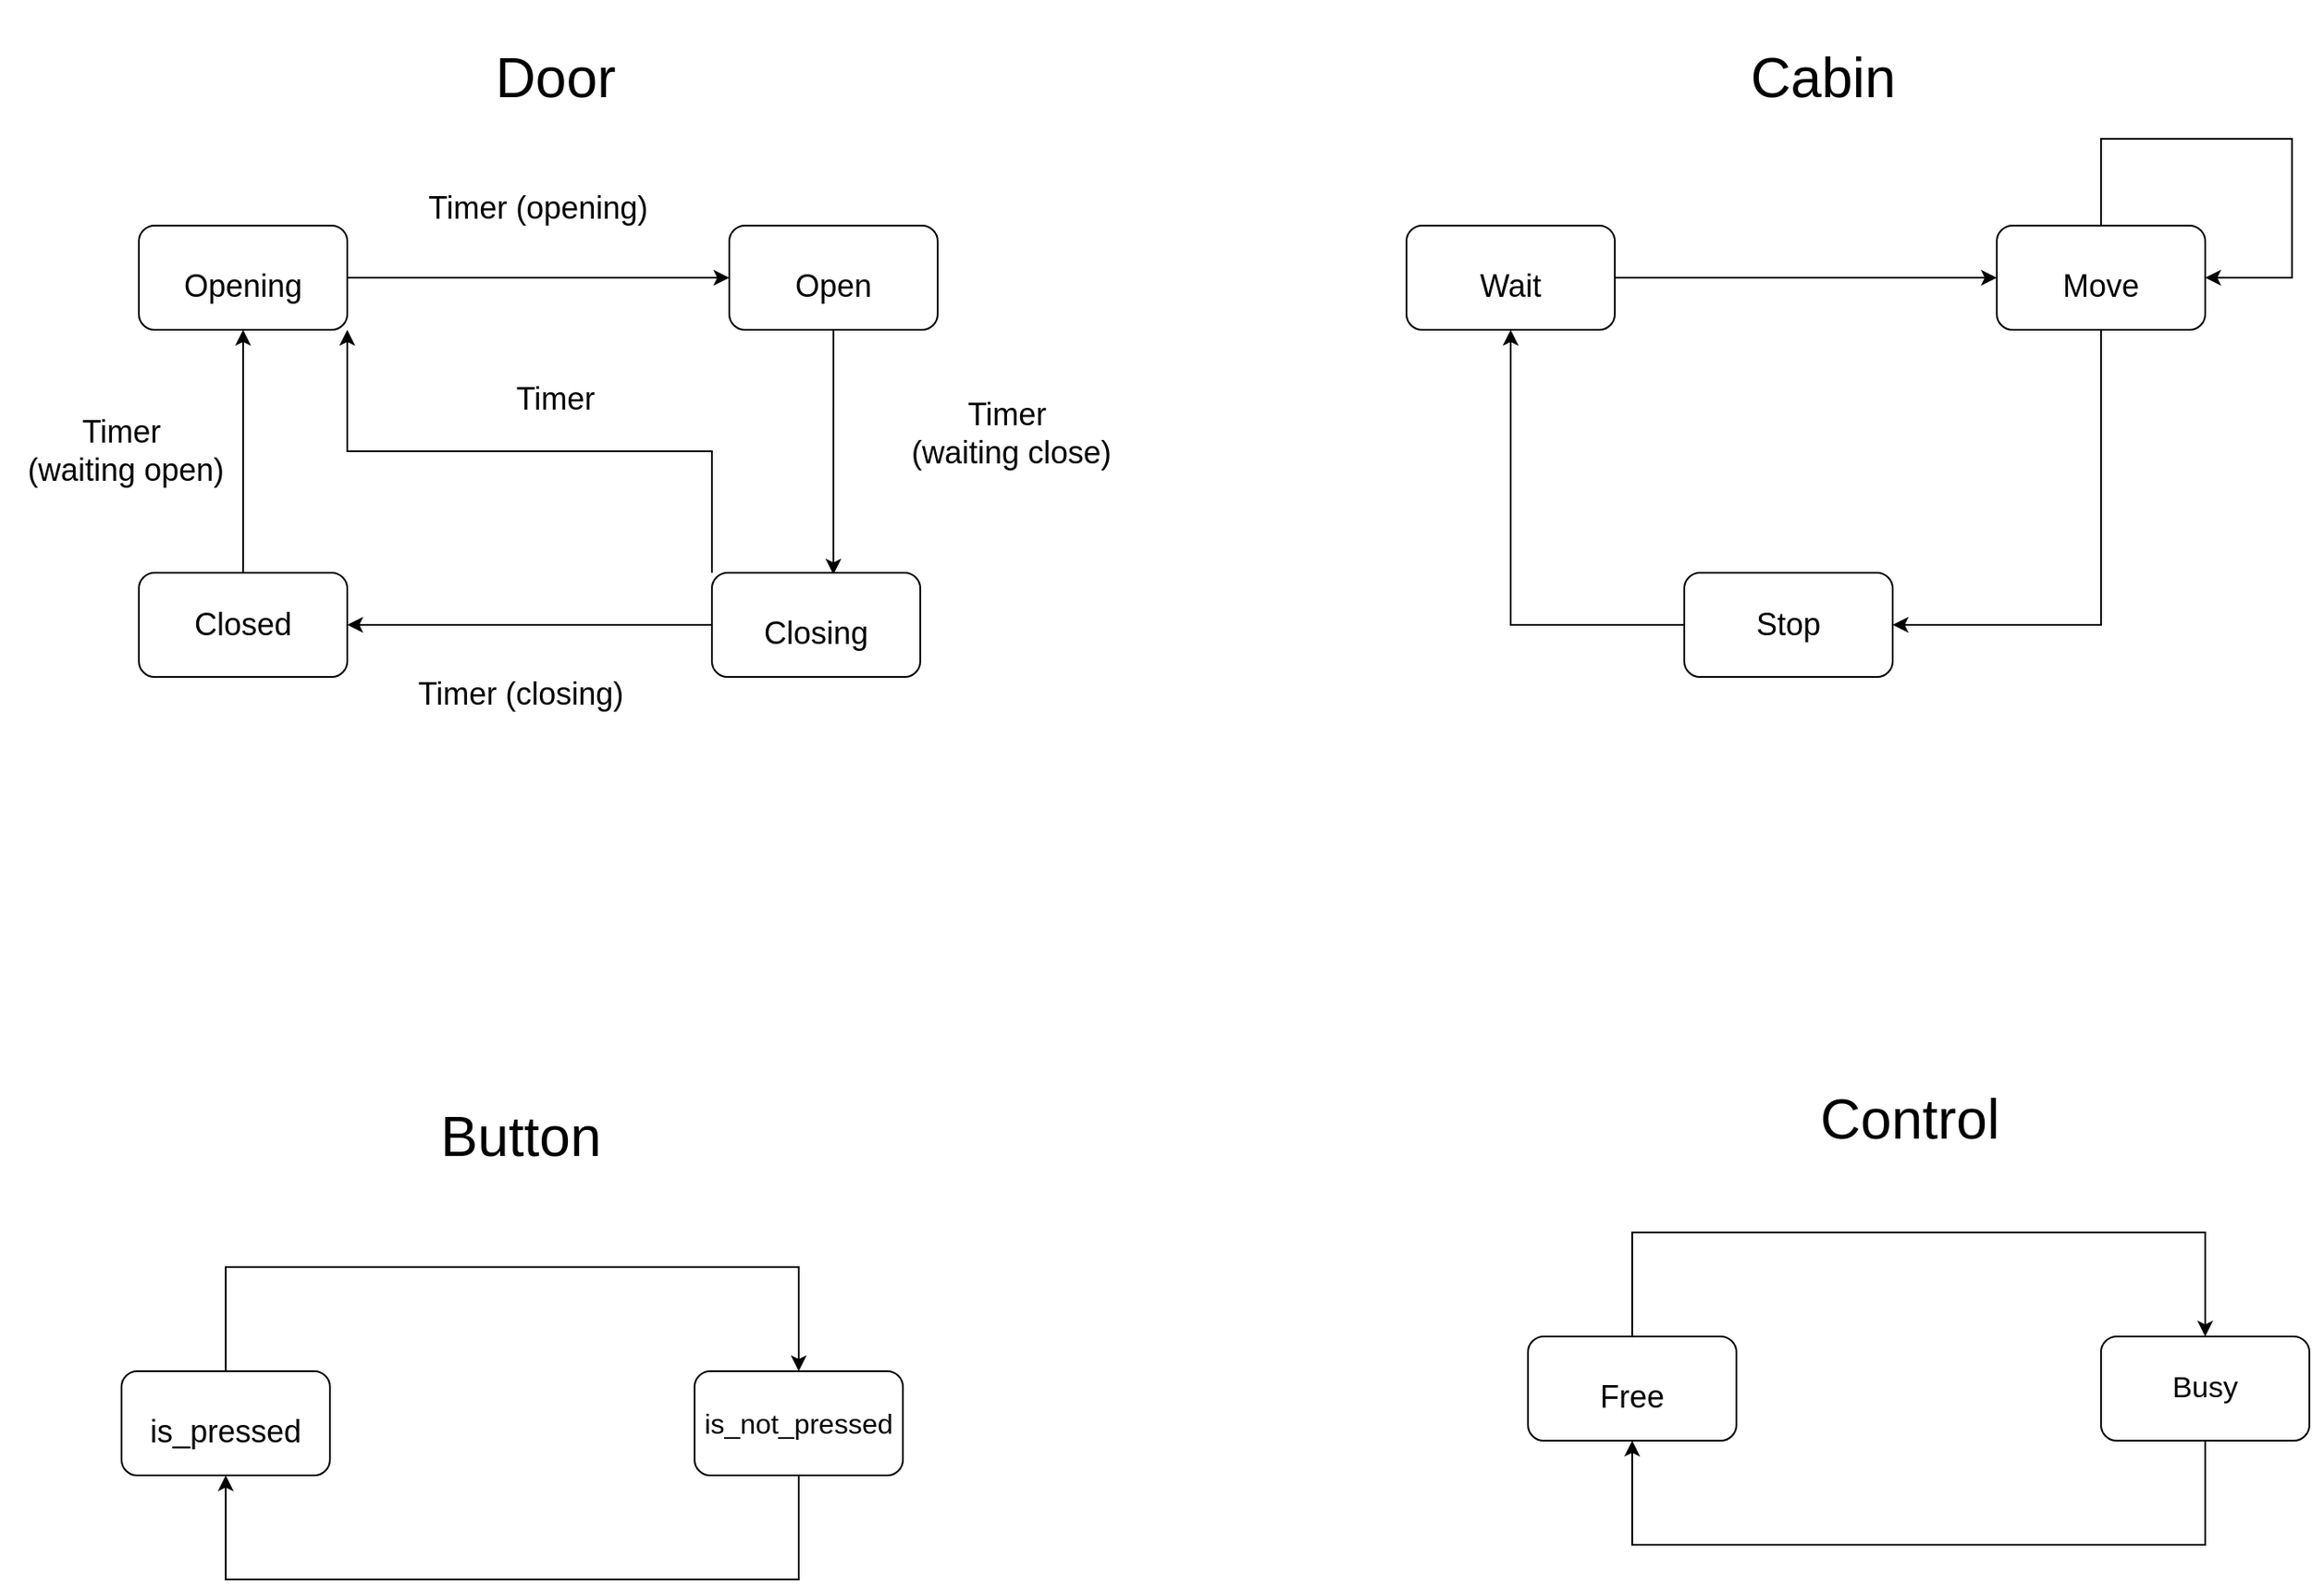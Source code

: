 <mxfile version="14.7.0" type="google"><diagram name="Page-1" id="42789a77-a242-8287-6e28-9cd8cfd52e62"><mxGraphModel dx="1350" dy="806" grid="1" gridSize="10" guides="1" tooltips="1" connect="1" arrows="1" fold="1" page="1" pageScale="1" pageWidth="1654" pageHeight="1169" background="#ffffff" math="0" shadow="0"><root><mxCell id="0"/><mxCell id="1" parent="0"/><mxCell id="eq2uuwkWH7woBTZ-NRBG-1" value="&lt;font style=&quot;font-size: 32px;&quot;&gt;Door&lt;/font&gt;" style="text;html=1;strokeColor=none;fillColor=none;align=center;verticalAlign=middle;whiteSpace=wrap;rounded=0;fontSize=32;" parent="1" vertex="1"><mxGeometry x="250" width="140" height="90" as="geometry"/></mxCell><mxCell id="eq2uuwkWH7woBTZ-NRBG-6" style="edgeStyle=orthogonalEdgeStyle;rounded=0;orthogonalLoop=1;jettySize=auto;html=1;exitX=1;exitY=0.5;exitDx=0;exitDy=0;entryX=0;entryY=0.5;entryDx=0;entryDy=0;fontSize=16;" parent="1" source="eq2uuwkWH7woBTZ-NRBG-2" target="eq2uuwkWH7woBTZ-NRBG-4" edge="1"><mxGeometry relative="1" as="geometry"/></mxCell><mxCell id="eq2uuwkWH7woBTZ-NRBG-2" value="&lt;font style=&quot;font-size: 18px&quot;&gt;Opening&lt;/font&gt;" style="rounded=1;whiteSpace=wrap;html=1;fontSize=32;" parent="1" vertex="1"><mxGeometry x="80" y="130" width="120" height="60" as="geometry"/></mxCell><mxCell id="eq2uuwkWH7woBTZ-NRBG-9" style="edgeStyle=orthogonalEdgeStyle;rounded=0;orthogonalLoop=1;jettySize=auto;html=1;exitX=0.5;exitY=0;exitDx=0;exitDy=0;entryX=0.5;entryY=1;entryDx=0;entryDy=0;fontSize=16;" parent="1" source="eq2uuwkWH7woBTZ-NRBG-3" target="eq2uuwkWH7woBTZ-NRBG-2" edge="1"><mxGeometry relative="1" as="geometry"/></mxCell><mxCell id="eq2uuwkWH7woBTZ-NRBG-3" value="&lt;font style=&quot;font-size: 18px&quot;&gt;Closed&lt;/font&gt;" style="rounded=1;whiteSpace=wrap;html=1;fontSize=16;" parent="1" vertex="1"><mxGeometry x="80" y="330" width="120" height="60" as="geometry"/></mxCell><mxCell id="eq2uuwkWH7woBTZ-NRBG-7" style="edgeStyle=orthogonalEdgeStyle;rounded=0;orthogonalLoop=1;jettySize=auto;html=1;exitX=0.5;exitY=1;exitDx=0;exitDy=0;entryX=0.583;entryY=0.017;entryDx=0;entryDy=0;entryPerimeter=0;fontSize=16;" parent="1" source="eq2uuwkWH7woBTZ-NRBG-4" target="eq2uuwkWH7woBTZ-NRBG-5" edge="1"><mxGeometry relative="1" as="geometry"/></mxCell><mxCell id="eq2uuwkWH7woBTZ-NRBG-4" value="&lt;font style=&quot;font-size: 18px&quot;&gt;Open&lt;/font&gt;" style="rounded=1;whiteSpace=wrap;html=1;fontSize=32;" parent="1" vertex="1"><mxGeometry x="420" y="130" width="120" height="60" as="geometry"/></mxCell><mxCell id="eq2uuwkWH7woBTZ-NRBG-8" style="edgeStyle=orthogonalEdgeStyle;rounded=0;orthogonalLoop=1;jettySize=auto;html=1;exitX=0;exitY=0.5;exitDx=0;exitDy=0;entryX=1;entryY=0.5;entryDx=0;entryDy=0;fontSize=16;" parent="1" source="eq2uuwkWH7woBTZ-NRBG-5" target="eq2uuwkWH7woBTZ-NRBG-3" edge="1"><mxGeometry relative="1" as="geometry"/></mxCell><mxCell id="eq2uuwkWH7woBTZ-NRBG-10" style="edgeStyle=orthogonalEdgeStyle;rounded=0;orthogonalLoop=1;jettySize=auto;html=1;exitX=0;exitY=0;exitDx=0;exitDy=0;fontSize=16;entryX=1;entryY=1;entryDx=0;entryDy=0;" parent="1" source="eq2uuwkWH7woBTZ-NRBG-5" target="eq2uuwkWH7woBTZ-NRBG-2" edge="1"><mxGeometry relative="1" as="geometry"><mxPoint x="200" y="210" as="targetPoint"/></mxGeometry></mxCell><mxCell id="eq2uuwkWH7woBTZ-NRBG-5" value="&lt;font style=&quot;font-size: 18px&quot;&gt;Closing&lt;/font&gt;" style="rounded=1;whiteSpace=wrap;html=1;fontSize=32;" parent="1" vertex="1"><mxGeometry x="410" y="330" width="120" height="60" as="geometry"/></mxCell><mxCell id="eq2uuwkWH7woBTZ-NRBG-11" value="&lt;font style=&quot;font-size: 18px&quot;&gt;Timer (opening)&lt;/font&gt;" style="text;html=1;strokeColor=none;fillColor=none;align=center;verticalAlign=middle;whiteSpace=wrap;rounded=0;fontSize=16;" parent="1" vertex="1"><mxGeometry x="240" y="110" width="140" height="20" as="geometry"/></mxCell><mxCell id="eq2uuwkWH7woBTZ-NRBG-12" value="&lt;font style=&quot;font-size: 18px&quot;&gt;Timer&lt;br&gt;&amp;nbsp;(waiting close)&lt;/font&gt;" style="text;html=1;strokeColor=none;fillColor=none;align=center;verticalAlign=middle;whiteSpace=wrap;rounded=0;fontSize=16;" parent="1" vertex="1"><mxGeometry x="510" y="240" width="140" height="20" as="geometry"/></mxCell><mxCell id="eq2uuwkWH7woBTZ-NRBG-13" value="&lt;font style=&quot;font-size: 18px&quot;&gt;Timer (closing)&lt;/font&gt;" style="text;html=1;strokeColor=none;fillColor=none;align=center;verticalAlign=middle;whiteSpace=wrap;rounded=0;fontSize=16;" parent="1" vertex="1"><mxGeometry x="230" y="390" width="140" height="20" as="geometry"/></mxCell><mxCell id="eq2uuwkWH7woBTZ-NRBG-14" value="&lt;font style=&quot;font-size: 18px&quot;&gt;Timer&lt;br&gt;&amp;nbsp;(waiting open)&lt;/font&gt;" style="text;html=1;strokeColor=none;fillColor=none;align=center;verticalAlign=middle;whiteSpace=wrap;rounded=0;fontSize=16;" parent="1" vertex="1"><mxGeometry y="250" width="140" height="20" as="geometry"/></mxCell><mxCell id="eq2uuwkWH7woBTZ-NRBG-15" value="&lt;font style=&quot;font-size: 18px&quot;&gt;Timer&lt;br&gt;&lt;/font&gt;" style="text;html=1;strokeColor=none;fillColor=none;align=center;verticalAlign=middle;whiteSpace=wrap;rounded=0;fontSize=16;" parent="1" vertex="1"><mxGeometry x="250" y="220" width="140" height="20" as="geometry"/></mxCell><mxCell id="eq2uuwkWH7woBTZ-NRBG-29" value="&lt;font style=&quot;font-size: 32px&quot;&gt;Cabin&lt;/font&gt;" style="text;html=1;strokeColor=none;fillColor=none;align=center;verticalAlign=middle;whiteSpace=wrap;rounded=0;fontSize=32;" parent="1" vertex="1"><mxGeometry x="980" width="140" height="90" as="geometry"/></mxCell><mxCell id="eq2uuwkWH7woBTZ-NRBG-30" style="edgeStyle=orthogonalEdgeStyle;rounded=0;orthogonalLoop=1;jettySize=auto;html=1;exitX=1;exitY=0.5;exitDx=0;exitDy=0;entryX=0;entryY=0.5;entryDx=0;entryDy=0;fontSize=16;" parent="1" source="eq2uuwkWH7woBTZ-NRBG-31" target="eq2uuwkWH7woBTZ-NRBG-35" edge="1"><mxGeometry relative="1" as="geometry"/></mxCell><mxCell id="eq2uuwkWH7woBTZ-NRBG-31" value="&lt;span style=&quot;font-size: 18px&quot;&gt;Wait&lt;/span&gt;" style="rounded=1;whiteSpace=wrap;html=1;fontSize=32;" parent="1" vertex="1"><mxGeometry x="810" y="130" width="120" height="60" as="geometry"/></mxCell><mxCell id="eq2uuwkWH7woBTZ-NRBG-32" style="edgeStyle=orthogonalEdgeStyle;rounded=0;orthogonalLoop=1;jettySize=auto;html=1;exitX=0;exitY=0.5;exitDx=0;exitDy=0;entryX=0.5;entryY=1;entryDx=0;entryDy=0;fontSize=16;" parent="1" source="eq2uuwkWH7woBTZ-NRBG-33" target="eq2uuwkWH7woBTZ-NRBG-31" edge="1"><mxGeometry relative="1" as="geometry"><Array as="points"><mxPoint x="870" y="360"/></Array></mxGeometry></mxCell><mxCell id="eq2uuwkWH7woBTZ-NRBG-33" value="&lt;font style=&quot;font-size: 18px&quot;&gt;Stop&lt;/font&gt;" style="rounded=1;whiteSpace=wrap;html=1;fontSize=16;" parent="1" vertex="1"><mxGeometry x="970" y="330" width="120" height="60" as="geometry"/></mxCell><mxCell id="eq2uuwkWH7woBTZ-NRBG-34" style="edgeStyle=orthogonalEdgeStyle;rounded=0;orthogonalLoop=1;jettySize=auto;html=1;exitX=0.5;exitY=1;exitDx=0;exitDy=0;entryX=1;entryY=0.5;entryDx=0;entryDy=0;fontSize=16;" parent="1" source="eq2uuwkWH7woBTZ-NRBG-35" target="eq2uuwkWH7woBTZ-NRBG-33" edge="1"><mxGeometry relative="1" as="geometry"><mxPoint x="1209.96" y="331.02" as="targetPoint"/></mxGeometry></mxCell><mxCell id="eq2uuwkWH7woBTZ-NRBG-35" value="&lt;font style=&quot;font-size: 18px&quot;&gt;Move&lt;/font&gt;" style="rounded=1;whiteSpace=wrap;html=1;fontSize=32;" parent="1" vertex="1"><mxGeometry x="1150" y="130" width="120" height="60" as="geometry"/></mxCell><mxCell id="eq2uuwkWH7woBTZ-NRBG-43" style="edgeStyle=orthogonalEdgeStyle;rounded=0;orthogonalLoop=1;jettySize=auto;html=1;exitX=0.5;exitY=0;exitDx=0;exitDy=0;entryX=1;entryY=0.5;entryDx=0;entryDy=0;fontSize=16;" parent="1" source="eq2uuwkWH7woBTZ-NRBG-35" target="eq2uuwkWH7woBTZ-NRBG-35" edge="1"><mxGeometry relative="1" as="geometry"><Array as="points"><mxPoint x="1210" y="80"/><mxPoint x="1320" y="80"/><mxPoint x="1320" y="160"/></Array></mxGeometry></mxCell><mxCell id="eq2uuwkWH7woBTZ-NRBG-58" value="&lt;font style=&quot;font-size: 32px&quot;&gt;Button&lt;/font&gt;" style="text;html=1;strokeColor=none;fillColor=none;align=center;verticalAlign=middle;whiteSpace=wrap;rounded=0;fontSize=32;" parent="1" vertex="1"><mxGeometry x="230" y="610" width="140" height="90" as="geometry"/></mxCell><mxCell id="eq2uuwkWH7woBTZ-NRBG-66" style="edgeStyle=orthogonalEdgeStyle;rounded=0;orthogonalLoop=1;jettySize=auto;html=1;exitX=0.5;exitY=0;exitDx=0;exitDy=0;entryX=0.5;entryY=0;entryDx=0;entryDy=0;fontSize=16;" parent="1" source="eq2uuwkWH7woBTZ-NRBG-60" target="eq2uuwkWH7woBTZ-NRBG-62" edge="1"><mxGeometry relative="1" as="geometry"><Array as="points"><mxPoint x="130" y="730"/><mxPoint x="460" y="730"/></Array></mxGeometry></mxCell><mxCell id="eq2uuwkWH7woBTZ-NRBG-60" value="&lt;span style=&quot;font-size: 18px&quot;&gt;is_pressed&lt;/span&gt;" style="rounded=1;whiteSpace=wrap;html=1;fontSize=32;" parent="1" vertex="1"><mxGeometry x="70" y="790" width="120" height="60" as="geometry"/></mxCell><mxCell id="eq2uuwkWH7woBTZ-NRBG-61" style="edgeStyle=orthogonalEdgeStyle;rounded=0;orthogonalLoop=1;jettySize=auto;html=1;exitX=0.5;exitY=1;exitDx=0;exitDy=0;entryX=0.5;entryY=1;entryDx=0;entryDy=0;fontSize=16;" parent="1" source="eq2uuwkWH7woBTZ-NRBG-62" target="eq2uuwkWH7woBTZ-NRBG-60" edge="1"><mxGeometry relative="1" as="geometry"><Array as="points"><mxPoint x="460" y="910"/><mxPoint x="130" y="910"/></Array></mxGeometry></mxCell><mxCell id="eq2uuwkWH7woBTZ-NRBG-62" value="&lt;font style=&quot;font-size: 16px&quot;&gt;is_not_pressed&lt;/font&gt;" style="rounded=1;whiteSpace=wrap;html=1;fontSize=16;" parent="1" vertex="1"><mxGeometry x="400" y="790" width="120" height="60" as="geometry"/></mxCell><mxCell id="eq2uuwkWH7woBTZ-NRBG-67" style="edgeStyle=orthogonalEdgeStyle;rounded=0;orthogonalLoop=1;jettySize=auto;html=1;exitX=0.5;exitY=0;exitDx=0;exitDy=0;entryX=0.5;entryY=0;entryDx=0;entryDy=0;fontSize=16;" parent="1" source="eq2uuwkWH7woBTZ-NRBG-68" target="eq2uuwkWH7woBTZ-NRBG-70" edge="1"><mxGeometry relative="1" as="geometry"><Array as="points"><mxPoint x="940" y="710"/><mxPoint x="1270" y="710"/></Array></mxGeometry></mxCell><mxCell id="eq2uuwkWH7woBTZ-NRBG-68" value="&lt;span style=&quot;font-size: 18px&quot;&gt;Free&lt;/span&gt;" style="rounded=1;whiteSpace=wrap;html=1;fontSize=32;" parent="1" vertex="1"><mxGeometry x="880" y="770" width="120" height="60" as="geometry"/></mxCell><mxCell id="eq2uuwkWH7woBTZ-NRBG-69" style="edgeStyle=orthogonalEdgeStyle;rounded=0;orthogonalLoop=1;jettySize=auto;html=1;exitX=0.5;exitY=1;exitDx=0;exitDy=0;entryX=0.5;entryY=1;entryDx=0;entryDy=0;fontSize=16;" parent="1" source="eq2uuwkWH7woBTZ-NRBG-70" target="eq2uuwkWH7woBTZ-NRBG-68" edge="1"><mxGeometry relative="1" as="geometry"><Array as="points"><mxPoint x="1270" y="890"/><mxPoint x="940" y="890"/></Array></mxGeometry></mxCell><mxCell id="eq2uuwkWH7woBTZ-NRBG-70" value="&lt;font style=&quot;font-size: 17px&quot;&gt;Busy&lt;/font&gt;" style="rounded=1;whiteSpace=wrap;html=1;fontSize=16;" parent="1" vertex="1"><mxGeometry x="1210" y="770" width="120" height="60" as="geometry"/></mxCell><mxCell id="eq2uuwkWH7woBTZ-NRBG-71" value="&lt;font style=&quot;font-size: 32px&quot;&gt;Control&lt;/font&gt;" style="text;html=1;strokeColor=none;fillColor=none;align=center;verticalAlign=middle;whiteSpace=wrap;rounded=0;fontSize=32;" parent="1" vertex="1"><mxGeometry x="1030" y="600" width="140" height="90" as="geometry"/></mxCell></root></mxGraphModel></diagram></mxfile>
